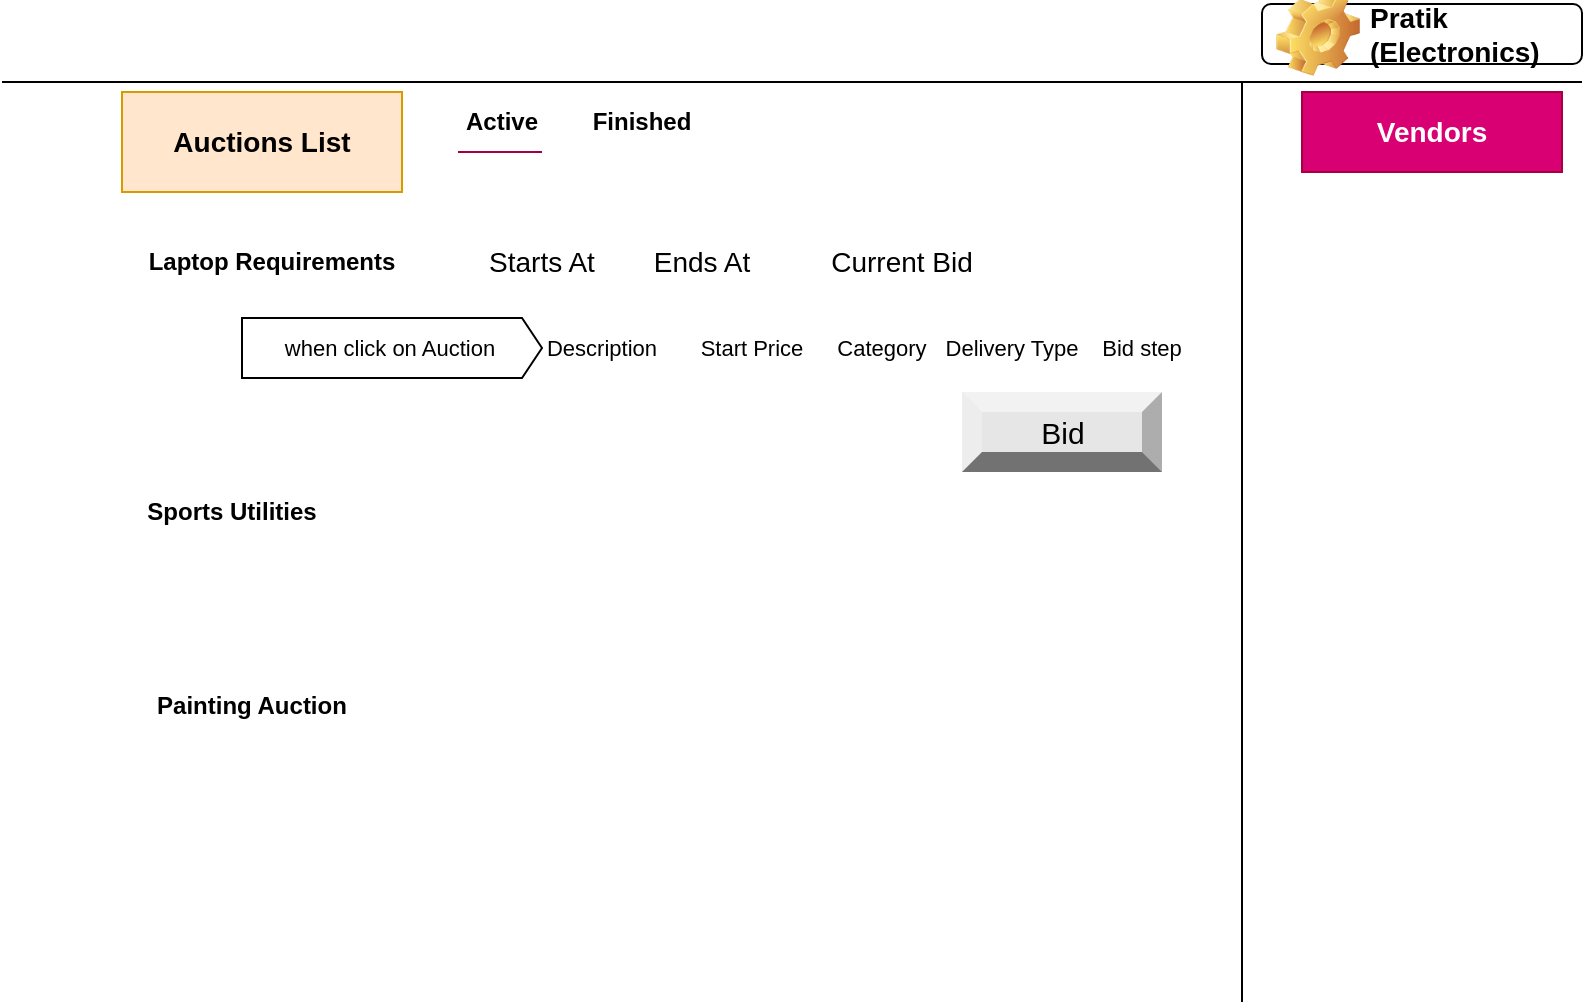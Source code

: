 <mxfile version="16.6.1" type="github" pages="2">
  <diagram id="QUmrNaxIJSpwvkwE0ti-" name="Page-1">
    <mxGraphModel dx="1108" dy="450" grid="1" gridSize="10" guides="1" tooltips="1" connect="1" arrows="1" fold="1" page="1" pageScale="1" pageWidth="827" pageHeight="1169" math="0" shadow="0">
      <root>
        <mxCell id="0" />
        <mxCell id="1" parent="0" />
        <mxCell id="OPoX8AFaIU6iThaOG1Mi-2" value="Auctions List" style="text;html=1;strokeColor=#d79b00;fillColor=#ffe6cc;align=center;verticalAlign=middle;whiteSpace=wrap;rounded=0;fontSize=14;fontStyle=1" vertex="1" parent="1">
          <mxGeometry x="80" y="50" width="140" height="50" as="geometry" />
        </mxCell>
        <mxCell id="OPoX8AFaIU6iThaOG1Mi-3" value="Active" style="text;html=1;strokeColor=none;fillColor=none;align=center;verticalAlign=middle;whiteSpace=wrap;rounded=0;fontStyle=1" vertex="1" parent="1">
          <mxGeometry x="240" y="50" width="60" height="30" as="geometry" />
        </mxCell>
        <mxCell id="OPoX8AFaIU6iThaOG1Mi-4" value="Finished" style="text;html=1;strokeColor=none;fillColor=none;align=center;verticalAlign=middle;whiteSpace=wrap;rounded=0;fontStyle=1" vertex="1" parent="1">
          <mxGeometry x="310" y="50" width="60" height="30" as="geometry" />
        </mxCell>
        <mxCell id="OPoX8AFaIU6iThaOG1Mi-6" value="Vendors" style="text;html=1;strokeColor=#A50040;fillColor=#d80073;align=center;verticalAlign=middle;whiteSpace=wrap;rounded=0;fontColor=#ffffff;fontSize=14;fontStyle=1" vertex="1" parent="1">
          <mxGeometry x="670" y="50" width="130" height="40" as="geometry" />
        </mxCell>
        <mxCell id="OPoX8AFaIU6iThaOG1Mi-7" value="Laptop Requirements" style="text;html=1;strokeColor=none;fillColor=none;align=center;verticalAlign=middle;whiteSpace=wrap;rounded=0;fontStyle=1" vertex="1" parent="1">
          <mxGeometry x="80" y="120" width="150" height="30" as="geometry" />
        </mxCell>
        <mxCell id="OPoX8AFaIU6iThaOG1Mi-8" value="Sports Utilities" style="text;html=1;strokeColor=none;fillColor=none;align=center;verticalAlign=middle;whiteSpace=wrap;rounded=0;fontStyle=1" vertex="1" parent="1">
          <mxGeometry x="80" y="245" width="110" height="30" as="geometry" />
        </mxCell>
        <mxCell id="OPoX8AFaIU6iThaOG1Mi-9" value="Painting Auction" style="text;html=1;strokeColor=none;fillColor=none;align=center;verticalAlign=middle;whiteSpace=wrap;rounded=0;fontStyle=1" vertex="1" parent="1">
          <mxGeometry x="80" y="342" width="130" height="30" as="geometry" />
        </mxCell>
        <mxCell id="OPoX8AFaIU6iThaOG1Mi-11" value="" style="endArrow=none;html=1;rounded=0;fontSize=14;exitX=0.25;exitY=1;exitDx=0;exitDy=0;fillColor=#d80073;strokeColor=#A50040;" edge="1" parent="1">
          <mxGeometry width="50" height="50" relative="1" as="geometry">
            <mxPoint x="248" y="80" as="sourcePoint" />
            <mxPoint x="290" y="80" as="targetPoint" />
          </mxGeometry>
        </mxCell>
        <mxCell id="OPoX8AFaIU6iThaOG1Mi-12" value="Starts At" style="text;html=1;strokeColor=none;fillColor=none;align=center;verticalAlign=middle;whiteSpace=wrap;rounded=0;fontSize=14;" vertex="1" parent="1">
          <mxGeometry x="260" y="120" width="60" height="30" as="geometry" />
        </mxCell>
        <mxCell id="OPoX8AFaIU6iThaOG1Mi-13" value="Ends At" style="text;html=1;strokeColor=none;fillColor=none;align=center;verticalAlign=middle;whiteSpace=wrap;rounded=0;fontSize=14;" vertex="1" parent="1">
          <mxGeometry x="340" y="120" width="60" height="30" as="geometry" />
        </mxCell>
        <mxCell id="OPoX8AFaIU6iThaOG1Mi-14" value="Current Bid" style="text;html=1;strokeColor=none;fillColor=none;align=center;verticalAlign=middle;whiteSpace=wrap;rounded=0;fontSize=14;" vertex="1" parent="1">
          <mxGeometry x="430" y="120" width="80" height="30" as="geometry" />
        </mxCell>
        <mxCell id="OPoX8AFaIU6iThaOG1Mi-15" value="Start Price" style="text;html=1;strokeColor=none;fillColor=none;align=center;verticalAlign=middle;whiteSpace=wrap;rounded=0;fontSize=11;" vertex="1" parent="1">
          <mxGeometry x="360" y="163" width="70" height="30" as="geometry" />
        </mxCell>
        <mxCell id="OPoX8AFaIU6iThaOG1Mi-16" value="Description" style="text;html=1;strokeColor=none;fillColor=none;align=center;verticalAlign=middle;whiteSpace=wrap;rounded=0;fontSize=11;" vertex="1" parent="1">
          <mxGeometry x="290" y="163" width="60" height="30" as="geometry" />
        </mxCell>
        <mxCell id="OPoX8AFaIU6iThaOG1Mi-17" value="when click on Auction&amp;nbsp;" style="html=1;shadow=0;dashed=0;align=center;verticalAlign=middle;shape=mxgraph.arrows2.arrow;dy=0;dx=10;notch=0;fontSize=11;" vertex="1" parent="1">
          <mxGeometry x="140" y="163" width="150" height="30" as="geometry" />
        </mxCell>
        <mxCell id="OPoX8AFaIU6iThaOG1Mi-18" value="Category" style="text;html=1;strokeColor=none;fillColor=none;align=center;verticalAlign=middle;whiteSpace=wrap;rounded=0;fontSize=11;" vertex="1" parent="1">
          <mxGeometry x="430" y="163" width="60" height="30" as="geometry" />
        </mxCell>
        <mxCell id="OPoX8AFaIU6iThaOG1Mi-19" value="Delivery Type" style="text;html=1;strokeColor=none;fillColor=none;align=center;verticalAlign=middle;whiteSpace=wrap;rounded=0;fontSize=11;" vertex="1" parent="1">
          <mxGeometry x="490" y="163" width="70" height="30" as="geometry" />
        </mxCell>
        <mxCell id="OPoX8AFaIU6iThaOG1Mi-20" value="Bid step" style="text;html=1;strokeColor=none;fillColor=none;align=center;verticalAlign=middle;whiteSpace=wrap;rounded=0;fontSize=11;" vertex="1" parent="1">
          <mxGeometry x="560" y="163" width="60" height="30" as="geometry" />
        </mxCell>
        <mxCell id="OPoX8AFaIU6iThaOG1Mi-21" value="" style="endArrow=none;html=1;rounded=0;fontSize=11;" edge="1" parent="1">
          <mxGeometry width="50" height="50" relative="1" as="geometry">
            <mxPoint x="640" y="505" as="sourcePoint" />
            <mxPoint x="640" y="45" as="targetPoint" />
          </mxGeometry>
        </mxCell>
        <mxCell id="OPoX8AFaIU6iThaOG1Mi-22" value="Bid" style="labelPosition=center;verticalLabelPosition=middle;align=center;html=1;shape=mxgraph.basic.shaded_button;dx=10;fillColor=#E6E6E6;strokeColor=none;fontSize=15;" vertex="1" parent="1">
          <mxGeometry x="500" y="200" width="100" height="40" as="geometry" />
        </mxCell>
        <mxCell id="OPoX8AFaIU6iThaOG1Mi-23" value="" style="shape=image;html=1;verticalAlign=top;verticalLabelPosition=bottom;labelBackgroundColor=#ffffff;imageAspect=0;aspect=fixed;image=https://cdn4.iconfinder.com/data/icons/ios-web-user-interface-multi-circle-flat-vol-4/512/Bullet_bullets_items_list_menu_unjustified-128.png;fontSize=14;" vertex="1" parent="1">
          <mxGeometry x="50" y="120" width="30" height="30" as="geometry" />
        </mxCell>
        <mxCell id="OPoX8AFaIU6iThaOG1Mi-25" value="" style="shape=image;html=1;verticalAlign=top;verticalLabelPosition=bottom;labelBackgroundColor=#ffffff;imageAspect=0;aspect=fixed;image=https://cdn4.iconfinder.com/data/icons/ios-web-user-interface-multi-circle-flat-vol-4/512/Bullet_bullets_items_list_menu_unjustified-128.png;fontSize=14;" vertex="1" parent="1">
          <mxGeometry x="50" y="245" width="30" height="30" as="geometry" />
        </mxCell>
        <mxCell id="OPoX8AFaIU6iThaOG1Mi-26" value="" style="shape=image;html=1;verticalAlign=top;verticalLabelPosition=bottom;labelBackgroundColor=#ffffff;imageAspect=0;aspect=fixed;image=https://cdn4.iconfinder.com/data/icons/ios-web-user-interface-multi-circle-flat-vol-4/512/Bullet_bullets_items_list_menu_unjustified-128.png;fontSize=14;" vertex="1" parent="1">
          <mxGeometry x="50" y="342" width="30" height="30" as="geometry" />
        </mxCell>
        <mxCell id="OPoX8AFaIU6iThaOG1Mi-27" value="" style="endArrow=none;html=1;rounded=0;fontSize=14;" edge="1" parent="1">
          <mxGeometry width="50" height="50" relative="1" as="geometry">
            <mxPoint x="20" y="45" as="sourcePoint" />
            <mxPoint x="810" y="45" as="targetPoint" />
          </mxGeometry>
        </mxCell>
        <mxCell id="OPoX8AFaIU6iThaOG1Mi-28" value="Pratik&lt;br&gt;(Electronics)" style="label;whiteSpace=wrap;html=1;image=img/clipart/Gear_128x128.png;fontSize=14;" vertex="1" parent="1">
          <mxGeometry x="650" y="6" width="160" height="30" as="geometry" />
        </mxCell>
      </root>
    </mxGraphModel>
  </diagram>
  <diagram name="Page-2" id="FhoY_bRI6hN1zfeGIvQD">
    <mxGraphModel dx="1108" dy="450" grid="1" gridSize="10" guides="1" tooltips="1" connect="1" arrows="1" fold="1" page="1" pageScale="1" pageWidth="827" pageHeight="1169" math="0" shadow="0">
      <root>
        <mxCell id="esXycdXrPblHGuvkgUnI-0" />
        <mxCell id="esXycdXrPblHGuvkgUnI-1" parent="esXycdXrPblHGuvkgUnI-0" />
        <mxCell id="esXycdXrPblHGuvkgUnI-2" value="Auctions List" style="text;html=1;strokeColor=#d79b00;fillColor=#ffe6cc;align=center;verticalAlign=middle;whiteSpace=wrap;rounded=0;fontSize=14;fontStyle=1" vertex="1" parent="esXycdXrPblHGuvkgUnI-1">
          <mxGeometry x="80" y="50" width="140" height="50" as="geometry" />
        </mxCell>
        <mxCell id="esXycdXrPblHGuvkgUnI-3" value="Active" style="text;html=1;strokeColor=none;fillColor=none;align=center;verticalAlign=middle;whiteSpace=wrap;rounded=0;fontStyle=1" vertex="1" parent="esXycdXrPblHGuvkgUnI-1">
          <mxGeometry x="240" y="50" width="60" height="30" as="geometry" />
        </mxCell>
        <mxCell id="esXycdXrPblHGuvkgUnI-4" value="Finished" style="text;html=1;strokeColor=none;fillColor=none;align=center;verticalAlign=middle;whiteSpace=wrap;rounded=0;fontStyle=1" vertex="1" parent="esXycdXrPblHGuvkgUnI-1">
          <mxGeometry x="310" y="50" width="60" height="30" as="geometry" />
        </mxCell>
        <mxCell id="esXycdXrPblHGuvkgUnI-5" value="Vendors" style="text;html=1;strokeColor=#A50040;fillColor=#d80073;align=center;verticalAlign=middle;whiteSpace=wrap;rounded=0;fontColor=#ffffff;fontSize=14;fontStyle=1" vertex="1" parent="esXycdXrPblHGuvkgUnI-1">
          <mxGeometry x="670" y="50" width="130" height="40" as="geometry" />
        </mxCell>
        <mxCell id="esXycdXrPblHGuvkgUnI-6" value="Laptop Requirements" style="text;html=1;strokeColor=none;fillColor=none;align=center;verticalAlign=middle;whiteSpace=wrap;rounded=0;fontStyle=1" vertex="1" parent="esXycdXrPblHGuvkgUnI-1">
          <mxGeometry x="80" y="120" width="150" height="30" as="geometry" />
        </mxCell>
        <mxCell id="esXycdXrPblHGuvkgUnI-7" value="Sports Utilities" style="text;html=1;strokeColor=none;fillColor=none;align=center;verticalAlign=middle;whiteSpace=wrap;rounded=0;fontStyle=1" vertex="1" parent="esXycdXrPblHGuvkgUnI-1">
          <mxGeometry x="80" y="245" width="110" height="30" as="geometry" />
        </mxCell>
        <mxCell id="esXycdXrPblHGuvkgUnI-8" value="Painting Auction" style="text;html=1;strokeColor=none;fillColor=none;align=center;verticalAlign=middle;whiteSpace=wrap;rounded=0;fontStyle=1" vertex="1" parent="esXycdXrPblHGuvkgUnI-1">
          <mxGeometry x="80" y="342" width="130" height="30" as="geometry" />
        </mxCell>
        <mxCell id="esXycdXrPblHGuvkgUnI-9" value="" style="endArrow=none;html=1;rounded=0;fontSize=14;exitX=0.25;exitY=1;exitDx=0;exitDy=0;fillColor=#d80073;strokeColor=#A50040;" edge="1" parent="esXycdXrPblHGuvkgUnI-1">
          <mxGeometry width="50" height="50" relative="1" as="geometry">
            <mxPoint x="248" y="80" as="sourcePoint" />
            <mxPoint x="290" y="80" as="targetPoint" />
          </mxGeometry>
        </mxCell>
        <mxCell id="esXycdXrPblHGuvkgUnI-10" value="Starts At" style="text;html=1;strokeColor=none;fillColor=none;align=center;verticalAlign=middle;whiteSpace=wrap;rounded=0;fontSize=14;" vertex="1" parent="esXycdXrPblHGuvkgUnI-1">
          <mxGeometry x="260" y="120" width="60" height="30" as="geometry" />
        </mxCell>
        <mxCell id="esXycdXrPblHGuvkgUnI-11" value="Ends At" style="text;html=1;strokeColor=none;fillColor=none;align=center;verticalAlign=middle;whiteSpace=wrap;rounded=0;fontSize=14;" vertex="1" parent="esXycdXrPblHGuvkgUnI-1">
          <mxGeometry x="340" y="120" width="60" height="30" as="geometry" />
        </mxCell>
        <mxCell id="esXycdXrPblHGuvkgUnI-12" value="Current Bid" style="text;html=1;strokeColor=none;fillColor=none;align=center;verticalAlign=middle;whiteSpace=wrap;rounded=0;fontSize=14;" vertex="1" parent="esXycdXrPblHGuvkgUnI-1">
          <mxGeometry x="430" y="120" width="80" height="30" as="geometry" />
        </mxCell>
        <mxCell id="esXycdXrPblHGuvkgUnI-13" value="Start Price" style="text;html=1;strokeColor=none;fillColor=none;align=center;verticalAlign=middle;whiteSpace=wrap;rounded=0;fontSize=11;" vertex="1" parent="esXycdXrPblHGuvkgUnI-1">
          <mxGeometry x="360" y="163" width="70" height="30" as="geometry" />
        </mxCell>
        <mxCell id="esXycdXrPblHGuvkgUnI-14" value="Description" style="text;html=1;strokeColor=none;fillColor=none;align=center;verticalAlign=middle;whiteSpace=wrap;rounded=0;fontSize=11;" vertex="1" parent="esXycdXrPblHGuvkgUnI-1">
          <mxGeometry x="290" y="163" width="60" height="30" as="geometry" />
        </mxCell>
        <mxCell id="esXycdXrPblHGuvkgUnI-15" value="when click on Auction&amp;nbsp;" style="html=1;shadow=0;dashed=0;align=center;verticalAlign=middle;shape=mxgraph.arrows2.arrow;dy=0;dx=10;notch=0;fontSize=11;" vertex="1" parent="esXycdXrPblHGuvkgUnI-1">
          <mxGeometry x="140" y="163" width="150" height="30" as="geometry" />
        </mxCell>
        <mxCell id="esXycdXrPblHGuvkgUnI-16" value="Category" style="text;html=1;strokeColor=none;fillColor=none;align=center;verticalAlign=middle;whiteSpace=wrap;rounded=0;fontSize=11;" vertex="1" parent="esXycdXrPblHGuvkgUnI-1">
          <mxGeometry x="430" y="163" width="60" height="30" as="geometry" />
        </mxCell>
        <mxCell id="esXycdXrPblHGuvkgUnI-17" value="Delivery Type" style="text;html=1;strokeColor=none;fillColor=none;align=center;verticalAlign=middle;whiteSpace=wrap;rounded=0;fontSize=11;" vertex="1" parent="esXycdXrPblHGuvkgUnI-1">
          <mxGeometry x="490" y="163" width="70" height="30" as="geometry" />
        </mxCell>
        <mxCell id="esXycdXrPblHGuvkgUnI-18" value="Bid step" style="text;html=1;strokeColor=none;fillColor=none;align=center;verticalAlign=middle;whiteSpace=wrap;rounded=0;fontSize=11;" vertex="1" parent="esXycdXrPblHGuvkgUnI-1">
          <mxGeometry x="560" y="163" width="60" height="30" as="geometry" />
        </mxCell>
        <mxCell id="esXycdXrPblHGuvkgUnI-19" value="" style="endArrow=none;html=1;rounded=0;fontSize=11;" edge="1" parent="esXycdXrPblHGuvkgUnI-1">
          <mxGeometry width="50" height="50" relative="1" as="geometry">
            <mxPoint x="640" y="505" as="sourcePoint" />
            <mxPoint x="640" y="45" as="targetPoint" />
          </mxGeometry>
        </mxCell>
        <mxCell id="esXycdXrPblHGuvkgUnI-21" value="" style="shape=image;html=1;verticalAlign=top;verticalLabelPosition=bottom;labelBackgroundColor=#ffffff;imageAspect=0;aspect=fixed;image=https://cdn4.iconfinder.com/data/icons/ios-web-user-interface-multi-circle-flat-vol-4/512/Bullet_bullets_items_list_menu_unjustified-128.png;fontSize=14;" vertex="1" parent="esXycdXrPblHGuvkgUnI-1">
          <mxGeometry x="50" y="120" width="30" height="30" as="geometry" />
        </mxCell>
        <mxCell id="esXycdXrPblHGuvkgUnI-22" value="" style="shape=image;html=1;verticalAlign=top;verticalLabelPosition=bottom;labelBackgroundColor=#ffffff;imageAspect=0;aspect=fixed;image=https://cdn4.iconfinder.com/data/icons/ios-web-user-interface-multi-circle-flat-vol-4/512/Bullet_bullets_items_list_menu_unjustified-128.png;fontSize=14;" vertex="1" parent="esXycdXrPblHGuvkgUnI-1">
          <mxGeometry x="50" y="245" width="30" height="30" as="geometry" />
        </mxCell>
        <mxCell id="esXycdXrPblHGuvkgUnI-23" value="" style="shape=image;html=1;verticalAlign=top;verticalLabelPosition=bottom;labelBackgroundColor=#ffffff;imageAspect=0;aspect=fixed;image=https://cdn4.iconfinder.com/data/icons/ios-web-user-interface-multi-circle-flat-vol-4/512/Bullet_bullets_items_list_menu_unjustified-128.png;fontSize=14;" vertex="1" parent="esXycdXrPblHGuvkgUnI-1">
          <mxGeometry x="50" y="342" width="30" height="30" as="geometry" />
        </mxCell>
        <mxCell id="esXycdXrPblHGuvkgUnI-24" value="" style="endArrow=none;html=1;rounded=0;fontSize=14;" edge="1" parent="esXycdXrPblHGuvkgUnI-1">
          <mxGeometry width="50" height="50" relative="1" as="geometry">
            <mxPoint x="20" y="45" as="sourcePoint" />
            <mxPoint x="810" y="45" as="targetPoint" />
          </mxGeometry>
        </mxCell>
        <mxCell id="esXycdXrPblHGuvkgUnI-25" value="Admin" style="label;whiteSpace=wrap;html=1;image=img/clipart/Gear_128x128.png;fontSize=14;" vertex="1" parent="esXycdXrPblHGuvkgUnI-1">
          <mxGeometry x="640" y="6" width="160" height="30" as="geometry" />
        </mxCell>
        <mxCell id="KlVxBdfIRGBqD3L2uaC5-0" value="Pratik" style="text;html=1;align=center;verticalAlign=middle;resizable=0;points=[];autosize=1;strokeColor=none;fillColor=none;fontSize=14;" vertex="1" parent="esXycdXrPblHGuvkgUnI-1">
          <mxGeometry x="680" y="120" width="50" height="20" as="geometry" />
        </mxCell>
        <mxCell id="KlVxBdfIRGBqD3L2uaC5-1" value="Abhijit" style="text;html=1;align=center;verticalAlign=middle;resizable=0;points=[];autosize=1;strokeColor=none;fillColor=none;fontSize=14;" vertex="1" parent="esXycdXrPblHGuvkgUnI-1">
          <mxGeometry x="680" y="158" width="50" height="20" as="geometry" />
        </mxCell>
        <mxCell id="KlVxBdfIRGBqD3L2uaC5-2" value="Abhishek" style="text;html=1;align=center;verticalAlign=middle;resizable=0;points=[];autosize=1;strokeColor=none;fillColor=none;fontSize=14;" vertex="1" parent="esXycdXrPblHGuvkgUnI-1">
          <mxGeometry x="680" y="195" width="70" height="20" as="geometry" />
        </mxCell>
      </root>
    </mxGraphModel>
  </diagram>
</mxfile>
